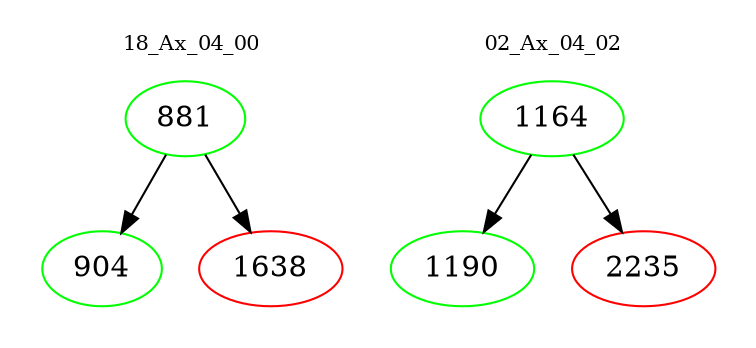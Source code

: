digraph{
subgraph cluster_0 {
color = white
label = "18_Ax_04_00";
fontsize=10;
T0_881 [label="881", color="green"]
T0_881 -> T0_904 [color="black"]
T0_904 [label="904", color="green"]
T0_881 -> T0_1638 [color="black"]
T0_1638 [label="1638", color="red"]
}
subgraph cluster_1 {
color = white
label = "02_Ax_04_02";
fontsize=10;
T1_1164 [label="1164", color="green"]
T1_1164 -> T1_1190 [color="black"]
T1_1190 [label="1190", color="green"]
T1_1164 -> T1_2235 [color="black"]
T1_2235 [label="2235", color="red"]
}
}
